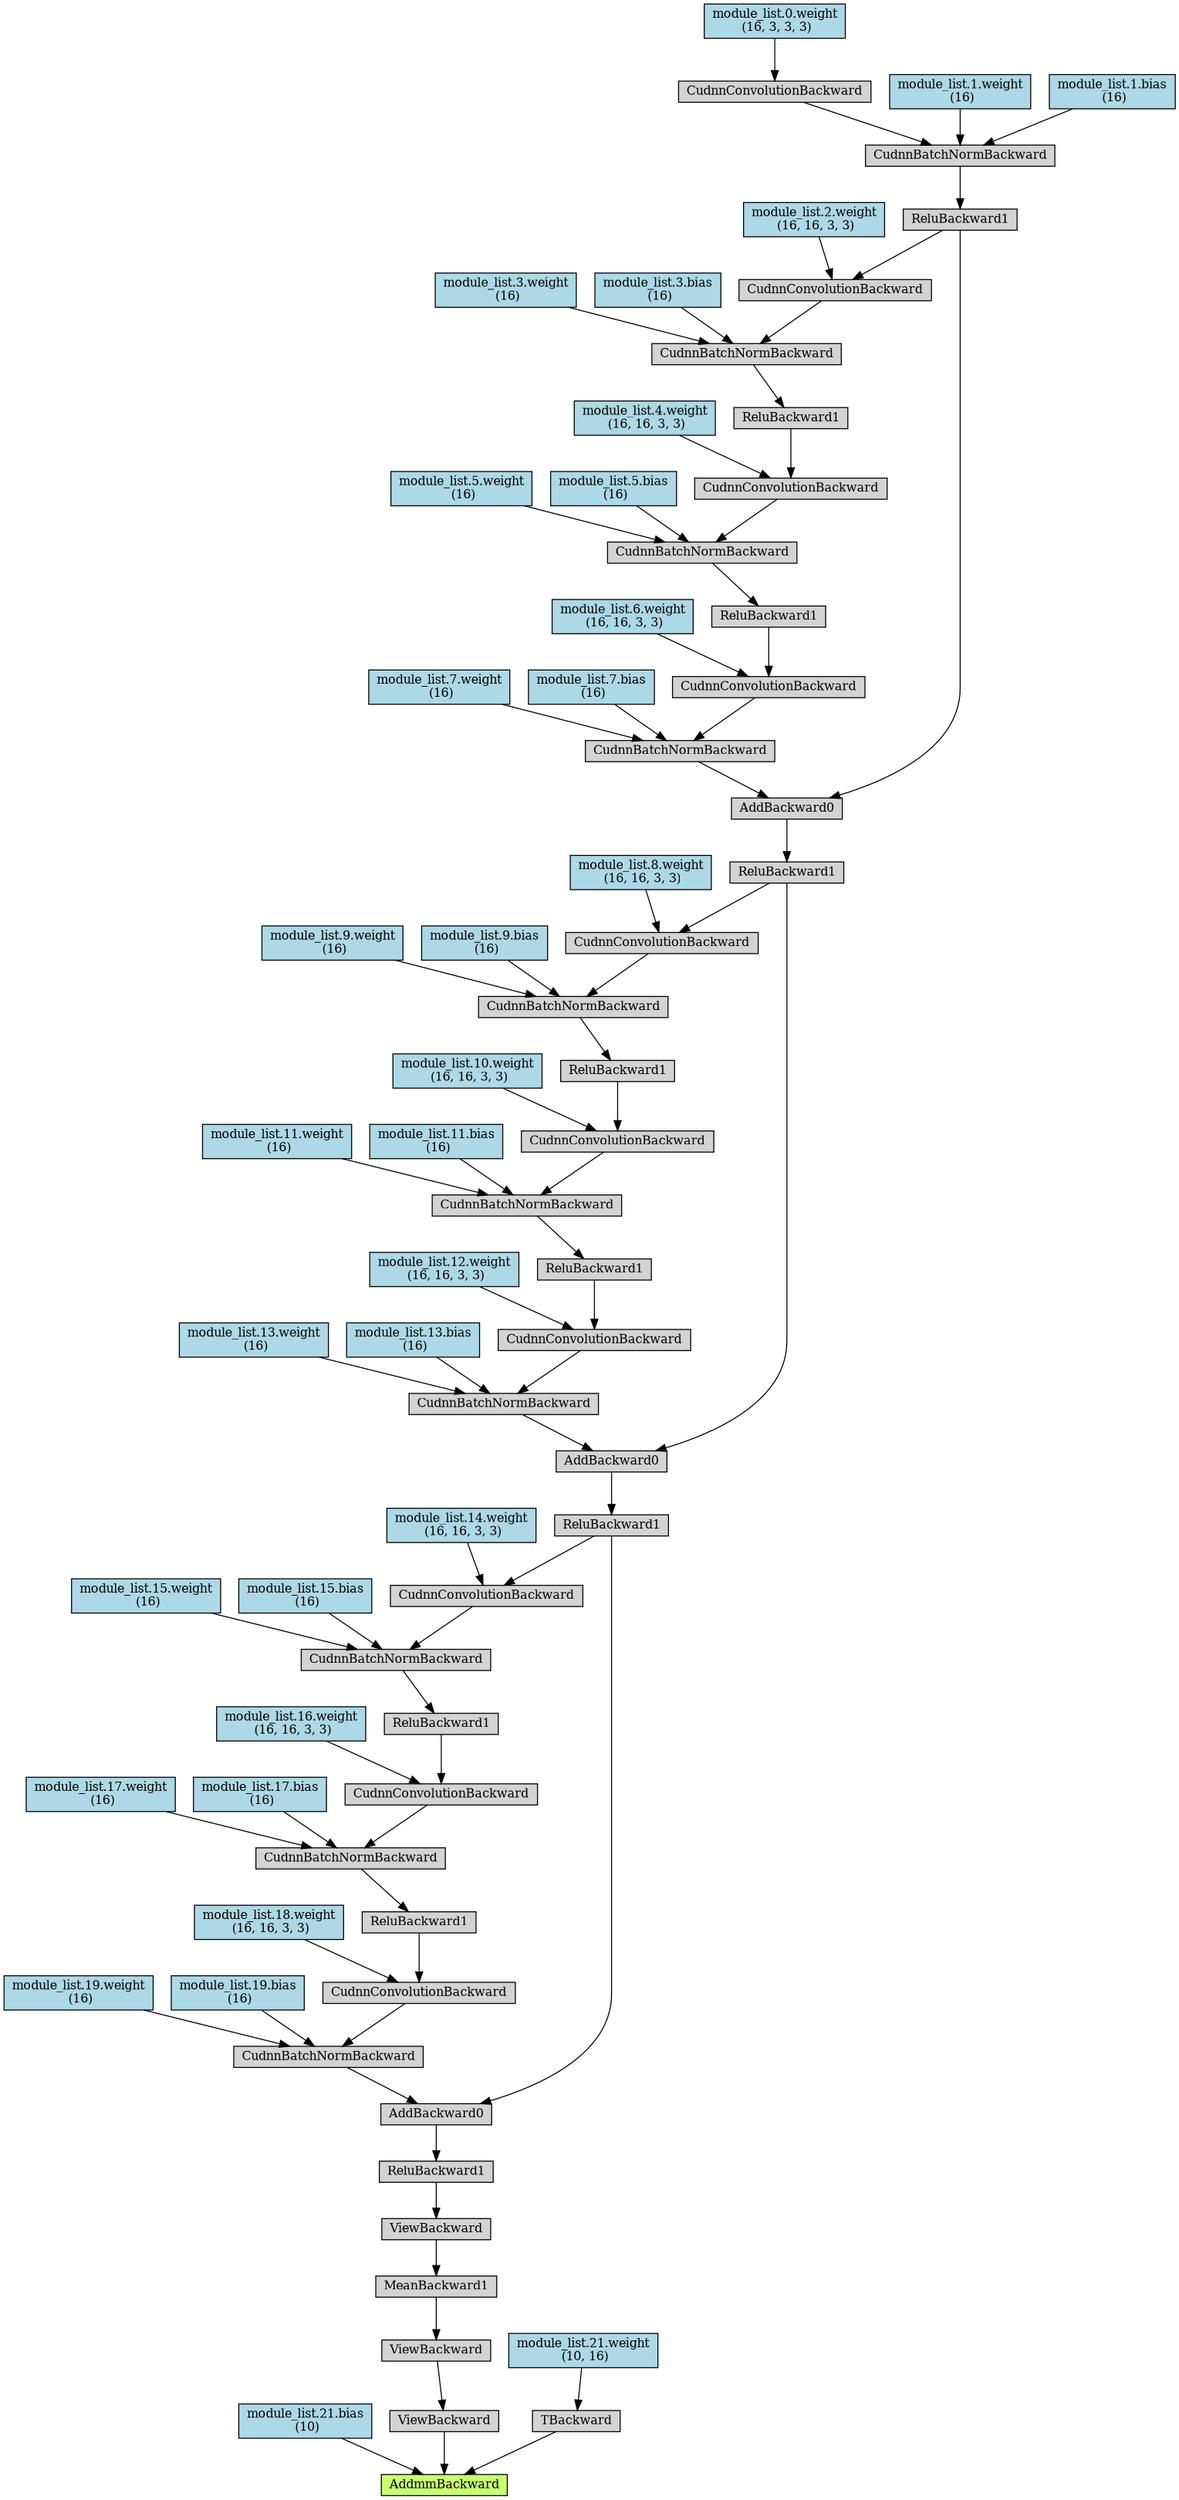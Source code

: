 digraph {
	graph [size="21.599999999999998,21.599999999999998"]
	node [align=left fontsize=12 height=0.2 ranksep=0.1 shape=box style=filled]
	140711031984984 [label=AddmmBackward fillcolor=darkolivegreen1]
	140711031984592 -> 140711031984984
	140711031984592 [label="module_list.21.bias
 (10)" fillcolor=lightblue]
	140711031987616 -> 140711031984984
	140711031987616 [label=ViewBackward]
	140711031987840 -> 140711031987616
	140711031987840 [label=ViewBackward]
	140711031988008 -> 140711031987840
	140711031988008 [label=MeanBackward1]
	140711031988120 -> 140711031988008
	140711031988120 [label=ViewBackward]
	140711034519624 -> 140711031988120
	140711034519624 [label=ReluBackward1]
	140711034519736 -> 140711034519624
	140711034519736 [label=AddBackward0]
	140711034519848 -> 140711034519736
	140711034519848 [label=ReluBackward1]
	140711034520016 -> 140711034519848
	140711034520016 [label=AddBackward0]
	140711034520184 -> 140711034520016
	140711034520184 [label=ReluBackward1]
	140711034520352 -> 140711034520184
	140711034520352 [label=AddBackward0]
	140711034520520 -> 140711034520352
	140711034520520 [label=ReluBackward1]
	140711034520688 -> 140711034520520
	140711034520688 [label=CudnnBatchNormBackward]
	140711034520856 -> 140711034520688
	140711034520856 [label=CudnnConvolutionBackward]
	140711034521080 -> 140711034520856
	140711034521080 [label="module_list.0.weight
 (16, 3, 3, 3)" fillcolor=lightblue]
	140711034520912 -> 140711034520688
	140711034520912 [label="module_list.1.weight
 (16)" fillcolor=lightblue]
	140711034520968 -> 140711034520688
	140711034520968 [label="module_list.1.bias
 (16)" fillcolor=lightblue]
	140711034520576 -> 140711034520352
	140711034520576 [label=CudnnBatchNormBackward]
	140711034520744 -> 140711034520576
	140711034520744 [label=CudnnConvolutionBackward]
	140711034521192 -> 140711034520744
	140711034521192 [label=ReluBackward1]
	140711034521416 -> 140711034521192
	140711034521416 [label=CudnnBatchNormBackward]
	140711034521528 -> 140711034521416
	140711034521528 [label=CudnnConvolutionBackward]
	140711034521752 -> 140711034521528
	140711034521752 [label=ReluBackward1]
	140711034521920 -> 140711034521752
	140711034521920 [label=CudnnBatchNormBackward]
	140711034522088 -> 140711034521920
	140711034522088 [label=CudnnConvolutionBackward]
	140711034520520 -> 140711034522088
	140711034522312 -> 140711034522088
	140711034522312 [label="module_list.2.weight
 (16, 16, 3, 3)" fillcolor=lightblue]
	140711034522144 -> 140711034521920
	140711034522144 [label="module_list.3.weight
 (16)" fillcolor=lightblue]
	140711034522200 -> 140711034521920
	140711034522200 [label="module_list.3.bias
 (16)" fillcolor=lightblue]
	140711034521808 -> 140711034521528
	140711034521808 [label="module_list.4.weight
 (16, 16, 3, 3)" fillcolor=lightblue]
	140711034521584 -> 140711034521416
	140711034521584 [label="module_list.5.weight
 (16)" fillcolor=lightblue]
	140711034521640 -> 140711034521416
	140711034521640 [label="module_list.5.bias
 (16)" fillcolor=lightblue]
	140711034521304 -> 140711034520744
	140711034521304 [label="module_list.6.weight
 (16, 16, 3, 3)" fillcolor=lightblue]
	140711034521024 -> 140711034520576
	140711034521024 [label="module_list.7.weight
 (16)" fillcolor=lightblue]
	140711034521136 -> 140711034520576
	140711034521136 [label="module_list.7.bias
 (16)" fillcolor=lightblue]
	140711034520240 -> 140711034520016
	140711034520240 [label=CudnnBatchNormBackward]
	140711034520408 -> 140711034520240
	140711034520408 [label=CudnnConvolutionBackward]
	140711034521696 -> 140711034520408
	140711034521696 [label=ReluBackward1]
	140711034522256 -> 140711034521696
	140711034522256 [label=CudnnBatchNormBackward]
	140711034521976 -> 140711034522256
	140711034521976 [label=CudnnConvolutionBackward]
	140711034522592 -> 140711034521976
	140711034522592 [label=ReluBackward1]
	140711034522760 -> 140711034522592
	140711034522760 [label=CudnnBatchNormBackward]
	140711034522872 -> 140711034522760
	140711034522872 [label=CudnnConvolutionBackward]
	140711034520184 -> 140711034522872
	140711034523096 -> 140711034522872
	140711034523096 [label="module_list.8.weight
 (16, 16, 3, 3)" fillcolor=lightblue]
	140711034522928 -> 140711034522760
	140711034522928 [label="module_list.9.weight
 (16)" fillcolor=lightblue]
	140711034522984 -> 140711034522760
	140711034522984 [label="module_list.9.bias
 (16)" fillcolor=lightblue]
	140711034522648 -> 140711034521976
	140711034522648 [label="module_list.10.weight
 (16, 16, 3, 3)" fillcolor=lightblue]
	140711034522480 -> 140711034522256
	140711034522480 [label="module_list.11.weight
 (16)" fillcolor=lightblue]
	140711034522536 -> 140711034522256
	140711034522536 [label="module_list.11.bias
 (16)" fillcolor=lightblue]
	140711034521864 -> 140711034520408
	140711034521864 [label="module_list.12.weight
 (16, 16, 3, 3)" fillcolor=lightblue]
	140711034520632 -> 140711034520240
	140711034520632 [label="module_list.13.weight
 (16)" fillcolor=lightblue]
	140711034521248 -> 140711034520240
	140711034521248 [label="module_list.13.bias
 (16)" fillcolor=lightblue]
	140711034519904 -> 140711034519736
	140711034519904 [label=CudnnBatchNormBackward]
	140711034520072 -> 140711034519904
	140711034520072 [label=CudnnConvolutionBackward]
	140711034522424 -> 140711034520072
	140711034522424 [label=ReluBackward1]
	140711034523040 -> 140711034522424
	140711034523040 [label=CudnnBatchNormBackward]
	140711034522816 -> 140711034523040
	140711034522816 [label=CudnnConvolutionBackward]
	140711034523376 -> 140711034522816
	140711034523376 [label=ReluBackward1]
	140711034523544 -> 140711034523376
	140711034523544 [label=CudnnBatchNormBackward]
	140711034531912 -> 140711034523544
	140711034531912 [label=CudnnConvolutionBackward]
	140711034519848 -> 140711034531912
	140711034532136 -> 140711034531912
	140711034532136 [label="module_list.14.weight
 (16, 16, 3, 3)" fillcolor=lightblue]
	140711034531968 -> 140711034523544
	140711034531968 [label="module_list.15.weight
 (16)" fillcolor=lightblue]
	140711034532024 -> 140711034523544
	140711034532024 [label="module_list.15.bias
 (16)" fillcolor=lightblue]
	140711034523432 -> 140711034522816
	140711034523432 [label="module_list.16.weight
 (16, 16, 3, 3)" fillcolor=lightblue]
	140711034523264 -> 140711034523040
	140711034523264 [label="module_list.17.weight
 (16)" fillcolor=lightblue]
	140711034523320 -> 140711034523040
	140711034523320 [label="module_list.17.bias
 (16)" fillcolor=lightblue]
	140711034522704 -> 140711034520072
	140711034522704 [label="module_list.18.weight
 (16, 16, 3, 3)" fillcolor=lightblue]
	140711034520296 -> 140711034519904
	140711034520296 [label="module_list.19.weight
 (16)" fillcolor=lightblue]
	140711034521360 -> 140711034519904
	140711034521360 [label="module_list.19.bias
 (16)" fillcolor=lightblue]
	140711031984872 -> 140711031984984
	140711031984872 [label=TBackward]
	140711031987952 -> 140711031984872
	140711031987952 [label="module_list.21.weight
 (10, 16)" fillcolor=lightblue]
}
